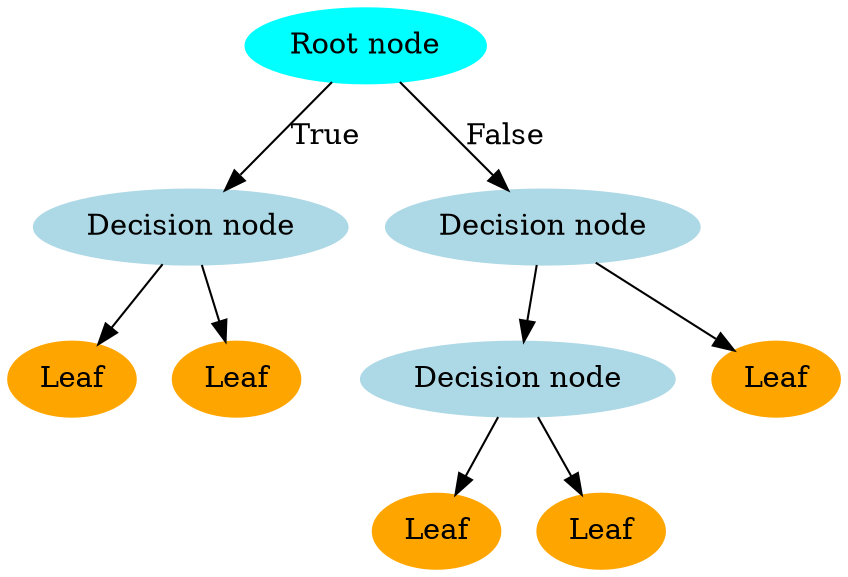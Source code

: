 digraph "Decision tree" {
	node [color=cyan shape=ellipse style=filled]
	R [label="Root node"]
	node [color=lightblue shape=ellipse style=filled]
	d1 [label="Decision node"]
	d2 [label="Decision node"]
	d3 [label="Decision node"]
	node [color=orange shape=ellipse style=filled]
	L1 [label=Leaf]
	L2 [label=Leaf]
	L3 [label=Leaf]
	L4 [label=Leaf]
	L5 [label=Leaf]
	R -> d1 [label=True]
	R -> d2 [label=False]
	d1 -> L1
	d1 -> L2
	d2 -> d3
	d2 -> L3
	d3 -> L4
	d3 -> L5
}
